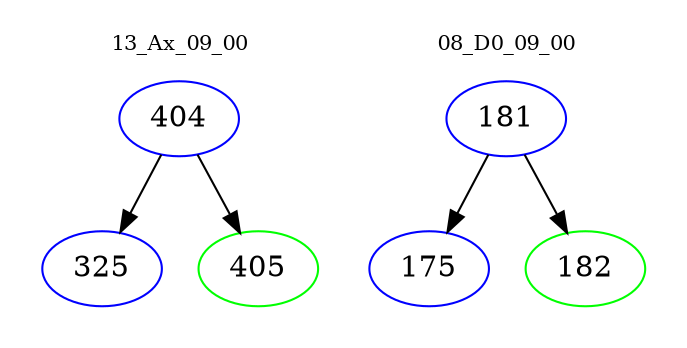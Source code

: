 digraph{
subgraph cluster_0 {
color = white
label = "13_Ax_09_00";
fontsize=10;
T0_404 [label="404", color="blue"]
T0_404 -> T0_325 [color="black"]
T0_325 [label="325", color="blue"]
T0_404 -> T0_405 [color="black"]
T0_405 [label="405", color="green"]
}
subgraph cluster_1 {
color = white
label = "08_D0_09_00";
fontsize=10;
T1_181 [label="181", color="blue"]
T1_181 -> T1_175 [color="black"]
T1_175 [label="175", color="blue"]
T1_181 -> T1_182 [color="black"]
T1_182 [label="182", color="green"]
}
}

